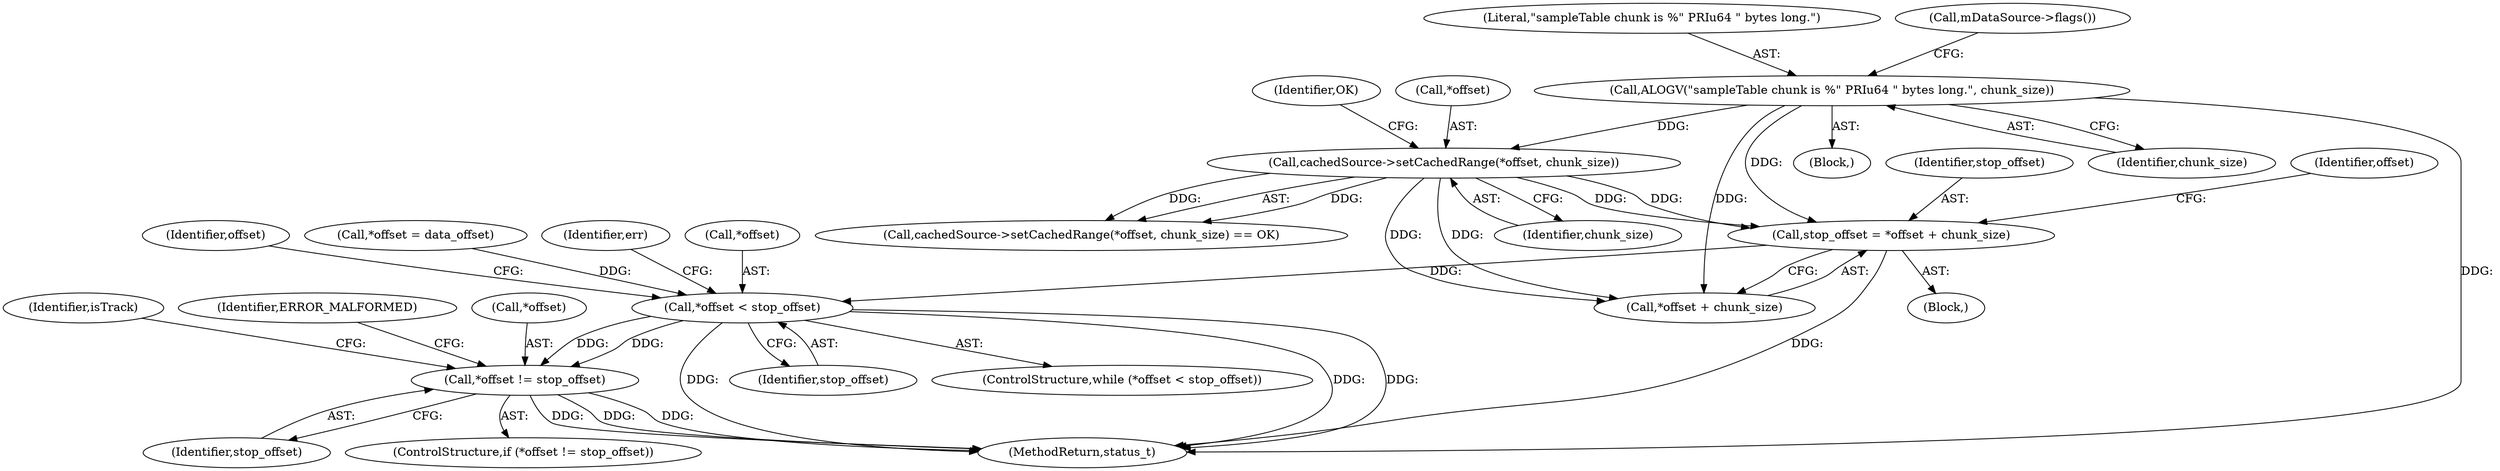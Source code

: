 digraph "0_Android_f4a88c8ed4f8186b3d6e2852993e063fc33ff231@integer" {
"1000468" [label="(Call,stop_offset = *offset + chunk_size)"];
"1000395" [label="(Call,cachedSource->setCachedRange(*offset, chunk_size))"];
"1000378" [label="(Call,ALOGV(\"sampleTable chunk is %\" PRIu64 \" bytes long.\", chunk_size))"];
"1000479" [label="(Call,*offset < stop_offset)"];
"1000500" [label="(Call,*offset != stop_offset)"];
"1000379" [label="(Literal,\"sampleTable chunk is %\" PRIu64 \" bytes long.\")"];
"1000469" [label="(Identifier,stop_offset)"];
"1000503" [label="(Identifier,stop_offset)"];
"1000508" [label="(Identifier,isTrack)"];
"1000470" [label="(Call,*offset + chunk_size)"];
"1000398" [label="(Identifier,chunk_size)"];
"1000486" [label="(Identifier,err)"];
"1000383" [label="(Call,mDataSource->flags())"];
"1000380" [label="(Identifier,chunk_size)"];
"1000506" [label="(Identifier,ERROR_MALFORMED)"];
"1000476" [label="(Identifier,offset)"];
"1000399" [label="(Identifier,OK)"];
"1000480" [label="(Call,*offset)"];
"1000378" [label="(Call,ALOGV(\"sampleTable chunk is %\" PRIu64 \" bytes long.\", chunk_size))"];
"1000395" [label="(Call,cachedSource->setCachedRange(*offset, chunk_size))"];
"1000502" [label="(Identifier,offset)"];
"1000478" [label="(ControlStructure,while (*offset < stop_offset))"];
"1000394" [label="(Call,cachedSource->setCachedRange(*offset, chunk_size) == OK)"];
"1000396" [label="(Call,*offset)"];
"1000474" [label="(Call,*offset = data_offset)"];
"1002911" [label="(MethodReturn,status_t)"];
"1000468" [label="(Call,stop_offset = *offset + chunk_size)"];
"1000500" [label="(Call,*offset != stop_offset)"];
"1000501" [label="(Call,*offset)"];
"1000377" [label="(Block,)"];
"1000482" [label="(Identifier,stop_offset)"];
"1000479" [label="(Call,*offset < stop_offset)"];
"1000499" [label="(ControlStructure,if (*offset != stop_offset))"];
"1000368" [label="(Block,)"];
"1000468" -> "1000368"  [label="AST: "];
"1000468" -> "1000470"  [label="CFG: "];
"1000469" -> "1000468"  [label="AST: "];
"1000470" -> "1000468"  [label="AST: "];
"1000476" -> "1000468"  [label="CFG: "];
"1000468" -> "1002911"  [label="DDG: "];
"1000395" -> "1000468"  [label="DDG: "];
"1000395" -> "1000468"  [label="DDG: "];
"1000378" -> "1000468"  [label="DDG: "];
"1000468" -> "1000479"  [label="DDG: "];
"1000395" -> "1000394"  [label="AST: "];
"1000395" -> "1000398"  [label="CFG: "];
"1000396" -> "1000395"  [label="AST: "];
"1000398" -> "1000395"  [label="AST: "];
"1000399" -> "1000395"  [label="CFG: "];
"1000395" -> "1000394"  [label="DDG: "];
"1000395" -> "1000394"  [label="DDG: "];
"1000378" -> "1000395"  [label="DDG: "];
"1000395" -> "1000470"  [label="DDG: "];
"1000395" -> "1000470"  [label="DDG: "];
"1000378" -> "1000377"  [label="AST: "];
"1000378" -> "1000380"  [label="CFG: "];
"1000379" -> "1000378"  [label="AST: "];
"1000380" -> "1000378"  [label="AST: "];
"1000383" -> "1000378"  [label="CFG: "];
"1000378" -> "1002911"  [label="DDG: "];
"1000378" -> "1000470"  [label="DDG: "];
"1000479" -> "1000478"  [label="AST: "];
"1000479" -> "1000482"  [label="CFG: "];
"1000480" -> "1000479"  [label="AST: "];
"1000482" -> "1000479"  [label="AST: "];
"1000486" -> "1000479"  [label="CFG: "];
"1000502" -> "1000479"  [label="CFG: "];
"1000479" -> "1002911"  [label="DDG: "];
"1000479" -> "1002911"  [label="DDG: "];
"1000479" -> "1002911"  [label="DDG: "];
"1000474" -> "1000479"  [label="DDG: "];
"1000479" -> "1000500"  [label="DDG: "];
"1000479" -> "1000500"  [label="DDG: "];
"1000500" -> "1000499"  [label="AST: "];
"1000500" -> "1000503"  [label="CFG: "];
"1000501" -> "1000500"  [label="AST: "];
"1000503" -> "1000500"  [label="AST: "];
"1000506" -> "1000500"  [label="CFG: "];
"1000508" -> "1000500"  [label="CFG: "];
"1000500" -> "1002911"  [label="DDG: "];
"1000500" -> "1002911"  [label="DDG: "];
"1000500" -> "1002911"  [label="DDG: "];
}
